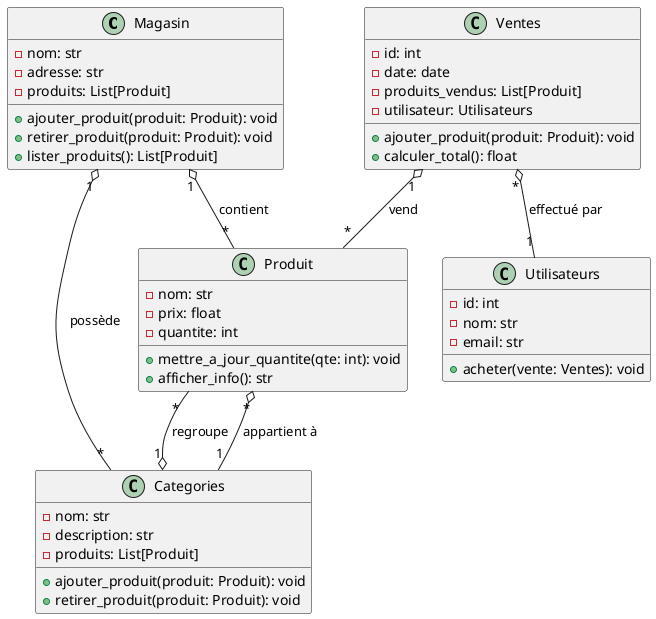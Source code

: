 @startuml

class Magasin {
    - nom: str
    - adresse: str
    - produits: List[Produit]
    + ajouter_produit(produit: Produit): void
    + retirer_produit(produit: Produit): void
    + lister_produits(): List[Produit]
}

class Produit {
    - nom: str
    - prix: float
    - quantite: int
    + mettre_a_jour_quantite(qte: int): void
    + afficher_info(): str
}

class Ventes {
    - id: int
    - date: date
    - produits_vendus: List[Produit]
    - utilisateur: Utilisateurs
    + ajouter_produit(produit: Produit): void
    + calculer_total(): float
}

class Utilisateurs {
    - id: int
    - nom: str
    - email: str
    + acheter(vente: Ventes): void
}

class Categories {
    - nom: str
    - description: str
    - produits: List[Produit]
    + ajouter_produit(produit: Produit): void
    + retirer_produit(produit: Produit): void
}

Magasin "1" o-- "*" Produit : contient
Magasin "1" o-- "*" Categories : possède
Categories "1" o-- "*" Produit : regroupe
Ventes "1" o-- "*" Produit : vend
Ventes "*" o-- "1" Utilisateurs : effectué par
Produit "*" o-- "1" Categories : appartient à

@enduml